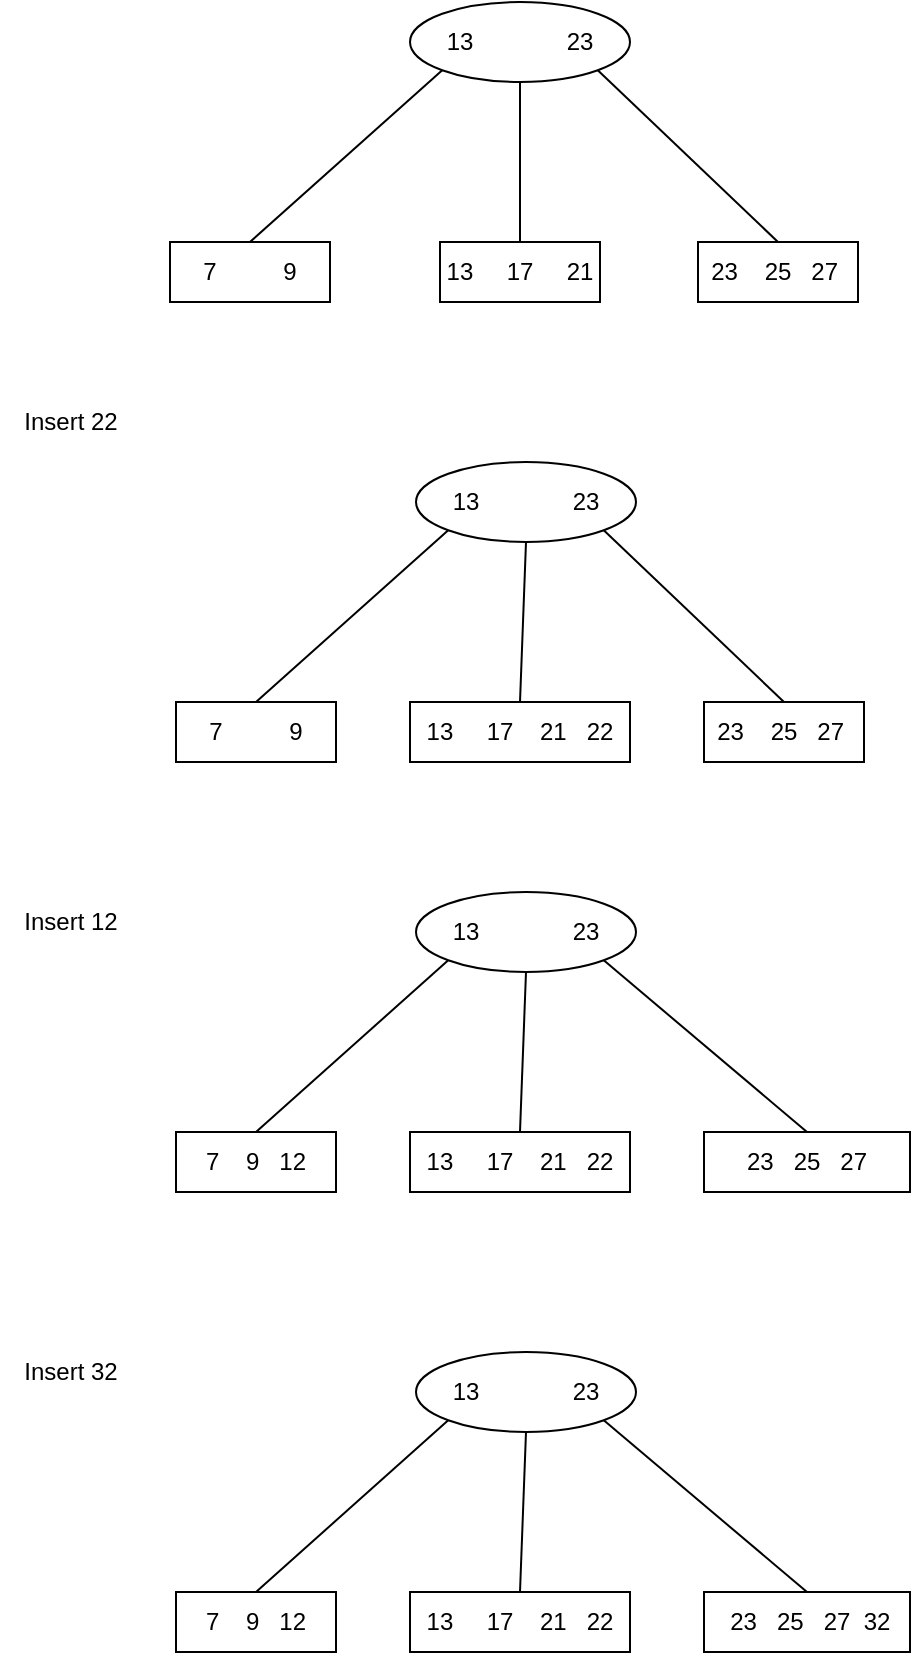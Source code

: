 <mxfile>
    <diagram id="6_c8jqZ810ljNn9V-fP3" name="Page-1">
        <mxGraphModel dx="713" dy="520" grid="1" gridSize="10" guides="1" tooltips="1" connect="1" arrows="1" fold="1" page="1" pageScale="1" pageWidth="827" pageHeight="1169" math="0" shadow="0">
            <root>
                <mxCell id="0"/>
                <mxCell id="1" parent="0"/>
                <mxCell id="2" value="13&amp;nbsp; &amp;nbsp; &amp;nbsp; &amp;nbsp; &amp;nbsp; &amp;nbsp; &amp;nbsp; 23" style="ellipse;whiteSpace=wrap;html=1;" parent="1" vertex="1">
                    <mxGeometry x="270" y="140" width="110" height="40" as="geometry"/>
                </mxCell>
                <mxCell id="3" value="7&amp;nbsp; &amp;nbsp; &amp;nbsp; &amp;nbsp; &amp;nbsp; 9" style="rounded=0;whiteSpace=wrap;html=1;" parent="1" vertex="1">
                    <mxGeometry x="150" y="260" width="80" height="30" as="geometry"/>
                </mxCell>
                <mxCell id="4" value="13&amp;nbsp; &amp;nbsp; &amp;nbsp;17&amp;nbsp; &amp;nbsp; &amp;nbsp;21" style="rounded=0;whiteSpace=wrap;html=1;" parent="1" vertex="1">
                    <mxGeometry x="285" y="260" width="80" height="30" as="geometry"/>
                </mxCell>
                <mxCell id="5" value="&amp;nbsp;23&amp;nbsp; &amp;nbsp; 25&amp;nbsp; &amp;nbsp;27&amp;nbsp;&amp;nbsp;" style="rounded=0;whiteSpace=wrap;html=1;" parent="1" vertex="1">
                    <mxGeometry x="414" y="260" width="80" height="30" as="geometry"/>
                </mxCell>
                <mxCell id="6" value="" style="endArrow=none;html=1;entryX=0.5;entryY=1;entryDx=0;entryDy=0;exitX=0.5;exitY=0;exitDx=0;exitDy=0;" parent="1" source="4" target="2" edge="1">
                    <mxGeometry width="50" height="50" relative="1" as="geometry">
                        <mxPoint x="340" y="290" as="sourcePoint"/>
                        <mxPoint x="390" y="240" as="targetPoint"/>
                    </mxGeometry>
                </mxCell>
                <mxCell id="7" value="" style="endArrow=none;html=1;entryX=0;entryY=1;entryDx=0;entryDy=0;exitX=0.5;exitY=0;exitDx=0;exitDy=0;" parent="1" source="3" target="2" edge="1">
                    <mxGeometry width="50" height="50" relative="1" as="geometry">
                        <mxPoint x="270" y="260" as="sourcePoint"/>
                        <mxPoint x="270" y="180" as="targetPoint"/>
                    </mxGeometry>
                </mxCell>
                <mxCell id="8" value="" style="endArrow=none;html=1;entryX=1;entryY=1;entryDx=0;entryDy=0;exitX=0.5;exitY=0;exitDx=0;exitDy=0;" parent="1" source="5" target="2" edge="1">
                    <mxGeometry width="50" height="50" relative="1" as="geometry">
                        <mxPoint x="345" y="280" as="sourcePoint"/>
                        <mxPoint x="345" y="200" as="targetPoint"/>
                    </mxGeometry>
                </mxCell>
                <mxCell id="9" value="13&amp;nbsp; &amp;nbsp; &amp;nbsp; &amp;nbsp; &amp;nbsp; &amp;nbsp; &amp;nbsp; 23" style="ellipse;whiteSpace=wrap;html=1;" parent="1" vertex="1">
                    <mxGeometry x="273" y="370" width="110" height="40" as="geometry"/>
                </mxCell>
                <mxCell id="10" value="7&amp;nbsp; &amp;nbsp; &amp;nbsp; &amp;nbsp; &amp;nbsp; 9" style="rounded=0;whiteSpace=wrap;html=1;" parent="1" vertex="1">
                    <mxGeometry x="153" y="490" width="80" height="30" as="geometry"/>
                </mxCell>
                <mxCell id="11" value="13&amp;nbsp; &amp;nbsp; &amp;nbsp;17&amp;nbsp; &amp;nbsp; 21&amp;nbsp; &amp;nbsp;22" style="rounded=0;whiteSpace=wrap;html=1;" parent="1" vertex="1">
                    <mxGeometry x="270" y="490" width="110" height="30" as="geometry"/>
                </mxCell>
                <mxCell id="12" value="&amp;nbsp;23&amp;nbsp; &amp;nbsp; 25&amp;nbsp; &amp;nbsp;27&amp;nbsp;&amp;nbsp;" style="rounded=0;whiteSpace=wrap;html=1;" parent="1" vertex="1">
                    <mxGeometry x="417" y="490" width="80" height="30" as="geometry"/>
                </mxCell>
                <mxCell id="13" value="" style="endArrow=none;html=1;entryX=0.5;entryY=1;entryDx=0;entryDy=0;exitX=0.5;exitY=0;exitDx=0;exitDy=0;" parent="1" source="11" target="9" edge="1">
                    <mxGeometry width="50" height="50" relative="1" as="geometry">
                        <mxPoint x="343" y="520" as="sourcePoint"/>
                        <mxPoint x="393" y="470" as="targetPoint"/>
                    </mxGeometry>
                </mxCell>
                <mxCell id="14" value="" style="endArrow=none;html=1;entryX=0;entryY=1;entryDx=0;entryDy=0;exitX=0.5;exitY=0;exitDx=0;exitDy=0;" parent="1" source="10" target="9" edge="1">
                    <mxGeometry width="50" height="50" relative="1" as="geometry">
                        <mxPoint x="273" y="490" as="sourcePoint"/>
                        <mxPoint x="273" y="410" as="targetPoint"/>
                    </mxGeometry>
                </mxCell>
                <mxCell id="15" value="" style="endArrow=none;html=1;entryX=1;entryY=1;entryDx=0;entryDy=0;exitX=0.5;exitY=0;exitDx=0;exitDy=0;" parent="1" source="12" target="9" edge="1">
                    <mxGeometry width="50" height="50" relative="1" as="geometry">
                        <mxPoint x="348" y="510" as="sourcePoint"/>
                        <mxPoint x="348" y="430" as="targetPoint"/>
                    </mxGeometry>
                </mxCell>
                <mxCell id="16" value="13&amp;nbsp; &amp;nbsp; &amp;nbsp; &amp;nbsp; &amp;nbsp; &amp;nbsp; &amp;nbsp; 23" style="ellipse;whiteSpace=wrap;html=1;" parent="1" vertex="1">
                    <mxGeometry x="273" y="585" width="110" height="40" as="geometry"/>
                </mxCell>
                <mxCell id="17" value="7&amp;nbsp; &amp;nbsp; 9&amp;nbsp; &amp;nbsp;12" style="rounded=0;whiteSpace=wrap;html=1;" parent="1" vertex="1">
                    <mxGeometry x="153" y="705" width="80" height="30" as="geometry"/>
                </mxCell>
                <mxCell id="18" value="13&amp;nbsp; &amp;nbsp; &amp;nbsp;17&amp;nbsp; &amp;nbsp; 21&amp;nbsp; &amp;nbsp;22" style="rounded=0;whiteSpace=wrap;html=1;" parent="1" vertex="1">
                    <mxGeometry x="270" y="705" width="110" height="30" as="geometry"/>
                </mxCell>
                <mxCell id="19" value="&amp;nbsp;23&amp;nbsp; &amp;nbsp;25&amp;nbsp; &amp;nbsp;27&amp;nbsp;" style="rounded=0;whiteSpace=wrap;html=1;" parent="1" vertex="1">
                    <mxGeometry x="417" y="705" width="103" height="30" as="geometry"/>
                </mxCell>
                <mxCell id="20" value="" style="endArrow=none;html=1;entryX=0.5;entryY=1;entryDx=0;entryDy=0;exitX=0.5;exitY=0;exitDx=0;exitDy=0;" parent="1" source="18" target="16" edge="1">
                    <mxGeometry width="50" height="50" relative="1" as="geometry">
                        <mxPoint x="343" y="735" as="sourcePoint"/>
                        <mxPoint x="393" y="685" as="targetPoint"/>
                    </mxGeometry>
                </mxCell>
                <mxCell id="21" value="" style="endArrow=none;html=1;entryX=0;entryY=1;entryDx=0;entryDy=0;exitX=0.5;exitY=0;exitDx=0;exitDy=0;" parent="1" source="17" target="16" edge="1">
                    <mxGeometry width="50" height="50" relative="1" as="geometry">
                        <mxPoint x="273" y="705" as="sourcePoint"/>
                        <mxPoint x="273" y="625" as="targetPoint"/>
                    </mxGeometry>
                </mxCell>
                <mxCell id="22" value="" style="endArrow=none;html=1;entryX=1;entryY=1;entryDx=0;entryDy=0;exitX=0.5;exitY=0;exitDx=0;exitDy=0;" parent="1" source="19" target="16" edge="1">
                    <mxGeometry width="50" height="50" relative="1" as="geometry">
                        <mxPoint x="348" y="725" as="sourcePoint"/>
                        <mxPoint x="348" y="645" as="targetPoint"/>
                    </mxGeometry>
                </mxCell>
                <mxCell id="23" value="13&amp;nbsp; &amp;nbsp; &amp;nbsp; &amp;nbsp; &amp;nbsp; &amp;nbsp; &amp;nbsp; 23" style="ellipse;whiteSpace=wrap;html=1;" parent="1" vertex="1">
                    <mxGeometry x="273" y="815" width="110" height="40" as="geometry"/>
                </mxCell>
                <mxCell id="24" value="7&amp;nbsp; &amp;nbsp; 9&amp;nbsp; &amp;nbsp;12" style="rounded=0;whiteSpace=wrap;html=1;" parent="1" vertex="1">
                    <mxGeometry x="153" y="935" width="80" height="30" as="geometry"/>
                </mxCell>
                <mxCell id="25" value="13&amp;nbsp; &amp;nbsp; &amp;nbsp;17&amp;nbsp; &amp;nbsp; 21&amp;nbsp; &amp;nbsp;22" style="rounded=0;whiteSpace=wrap;html=1;" parent="1" vertex="1">
                    <mxGeometry x="270" y="935" width="110" height="30" as="geometry"/>
                </mxCell>
                <mxCell id="26" value="&amp;nbsp;23&amp;nbsp; &amp;nbsp;25&amp;nbsp; &amp;nbsp;27&amp;nbsp; 32" style="rounded=0;whiteSpace=wrap;html=1;" parent="1" vertex="1">
                    <mxGeometry x="417" y="935" width="103" height="30" as="geometry"/>
                </mxCell>
                <mxCell id="27" value="" style="endArrow=none;html=1;entryX=0.5;entryY=1;entryDx=0;entryDy=0;exitX=0.5;exitY=0;exitDx=0;exitDy=0;" parent="1" source="25" target="23" edge="1">
                    <mxGeometry width="50" height="50" relative="1" as="geometry">
                        <mxPoint x="343" y="965" as="sourcePoint"/>
                        <mxPoint x="393" y="915" as="targetPoint"/>
                    </mxGeometry>
                </mxCell>
                <mxCell id="28" value="" style="endArrow=none;html=1;entryX=0;entryY=1;entryDx=0;entryDy=0;exitX=0.5;exitY=0;exitDx=0;exitDy=0;" parent="1" source="24" target="23" edge="1">
                    <mxGeometry width="50" height="50" relative="1" as="geometry">
                        <mxPoint x="273" y="935" as="sourcePoint"/>
                        <mxPoint x="273" y="855" as="targetPoint"/>
                    </mxGeometry>
                </mxCell>
                <mxCell id="29" value="" style="endArrow=none;html=1;entryX=1;entryY=1;entryDx=0;entryDy=0;exitX=0.5;exitY=0;exitDx=0;exitDy=0;" parent="1" source="26" target="23" edge="1">
                    <mxGeometry width="50" height="50" relative="1" as="geometry">
                        <mxPoint x="348" y="955" as="sourcePoint"/>
                        <mxPoint x="348" y="875" as="targetPoint"/>
                    </mxGeometry>
                </mxCell>
                <mxCell id="30" value="Insert 22" style="text;html=1;align=center;verticalAlign=middle;resizable=0;points=[];autosize=1;strokeColor=none;fillColor=none;" parent="1" vertex="1">
                    <mxGeometry x="65" y="335" width="70" height="30" as="geometry"/>
                </mxCell>
                <mxCell id="31" value="Insert 12" style="text;html=1;align=center;verticalAlign=middle;resizable=0;points=[];autosize=1;strokeColor=none;fillColor=none;" parent="1" vertex="1">
                    <mxGeometry x="65" y="585" width="70" height="30" as="geometry"/>
                </mxCell>
                <mxCell id="32" value="Insert 32" style="text;html=1;align=center;verticalAlign=middle;resizable=0;points=[];autosize=1;strokeColor=none;fillColor=none;" parent="1" vertex="1">
                    <mxGeometry x="65" y="810" width="70" height="30" as="geometry"/>
                </mxCell>
            </root>
        </mxGraphModel>
    </diagram>
</mxfile>